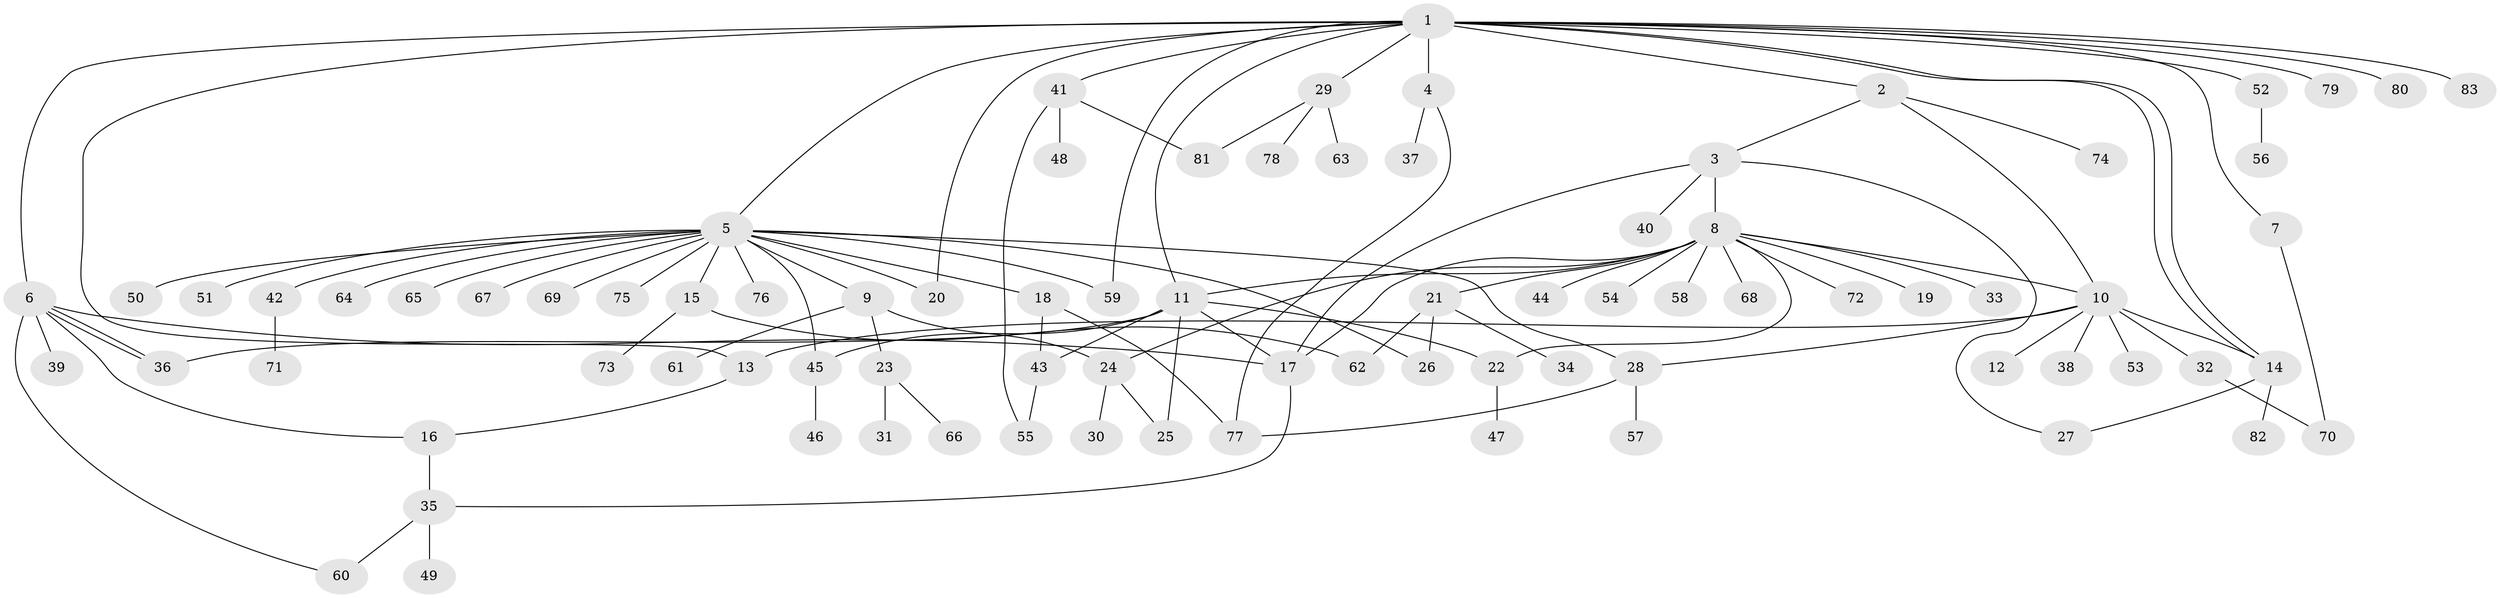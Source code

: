 // coarse degree distribution, {17: 0.02040816326530612, 4: 0.10204081632653061, 5: 0.02040816326530612, 3: 0.14285714285714285, 16: 0.02040816326530612, 6: 0.02040816326530612, 2: 0.14285714285714285, 10: 0.02040816326530612, 9: 0.02040816326530612, 1: 0.4897959183673469}
// Generated by graph-tools (version 1.1) at 2025/18/03/04/25 18:18:00]
// undirected, 83 vertices, 111 edges
graph export_dot {
graph [start="1"]
  node [color=gray90,style=filled];
  1;
  2;
  3;
  4;
  5;
  6;
  7;
  8;
  9;
  10;
  11;
  12;
  13;
  14;
  15;
  16;
  17;
  18;
  19;
  20;
  21;
  22;
  23;
  24;
  25;
  26;
  27;
  28;
  29;
  30;
  31;
  32;
  33;
  34;
  35;
  36;
  37;
  38;
  39;
  40;
  41;
  42;
  43;
  44;
  45;
  46;
  47;
  48;
  49;
  50;
  51;
  52;
  53;
  54;
  55;
  56;
  57;
  58;
  59;
  60;
  61;
  62;
  63;
  64;
  65;
  66;
  67;
  68;
  69;
  70;
  71;
  72;
  73;
  74;
  75;
  76;
  77;
  78;
  79;
  80;
  81;
  82;
  83;
  1 -- 2;
  1 -- 4;
  1 -- 5;
  1 -- 6;
  1 -- 7;
  1 -- 11;
  1 -- 13;
  1 -- 14;
  1 -- 14;
  1 -- 20;
  1 -- 29;
  1 -- 41;
  1 -- 52;
  1 -- 59;
  1 -- 79;
  1 -- 80;
  1 -- 83;
  2 -- 3;
  2 -- 10;
  2 -- 74;
  3 -- 8;
  3 -- 17;
  3 -- 27;
  3 -- 40;
  4 -- 37;
  4 -- 77;
  5 -- 9;
  5 -- 15;
  5 -- 18;
  5 -- 20;
  5 -- 26;
  5 -- 28;
  5 -- 42;
  5 -- 45;
  5 -- 50;
  5 -- 51;
  5 -- 59;
  5 -- 64;
  5 -- 65;
  5 -- 67;
  5 -- 69;
  5 -- 75;
  5 -- 76;
  6 -- 16;
  6 -- 17;
  6 -- 36;
  6 -- 36;
  6 -- 39;
  6 -- 60;
  7 -- 70;
  8 -- 10;
  8 -- 11;
  8 -- 17;
  8 -- 19;
  8 -- 21;
  8 -- 22;
  8 -- 24;
  8 -- 33;
  8 -- 44;
  8 -- 54;
  8 -- 58;
  8 -- 68;
  8 -- 72;
  9 -- 23;
  9 -- 24;
  9 -- 61;
  10 -- 12;
  10 -- 13;
  10 -- 14;
  10 -- 28;
  10 -- 32;
  10 -- 38;
  10 -- 53;
  11 -- 17;
  11 -- 22;
  11 -- 25;
  11 -- 36;
  11 -- 43;
  11 -- 45;
  13 -- 16;
  14 -- 27;
  14 -- 82;
  15 -- 62;
  15 -- 73;
  16 -- 35;
  17 -- 35;
  18 -- 43;
  18 -- 77;
  21 -- 26;
  21 -- 34;
  21 -- 62;
  22 -- 47;
  23 -- 31;
  23 -- 66;
  24 -- 25;
  24 -- 30;
  28 -- 57;
  28 -- 77;
  29 -- 63;
  29 -- 78;
  29 -- 81;
  32 -- 70;
  35 -- 49;
  35 -- 60;
  41 -- 48;
  41 -- 55;
  41 -- 81;
  42 -- 71;
  43 -- 55;
  45 -- 46;
  52 -- 56;
}
